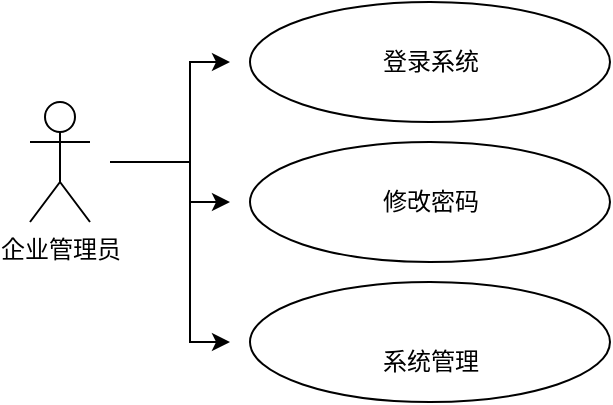 <mxfile version="15.7.3" type="github" pages="2">
  <diagram id="hZPbQjz2teNgzwlmYUkK" name="ent_manager_00">
    <mxGraphModel dx="711" dy="381" grid="1" gridSize="10" guides="1" tooltips="1" connect="1" arrows="1" fold="1" page="1" pageScale="1" pageWidth="1920" pageHeight="1200" math="0" shadow="0">
      <root>
        <mxCell id="0" />
        <mxCell id="1" parent="0" />
        <mxCell id="6OKLoz5QRYWBKXCcHKRh-17" value="" style="rounded=0;orthogonalLoop=1;jettySize=auto;html=1;edgeStyle=orthogonalEdgeStyle;elbow=vertical;" parent="1" edge="1">
          <mxGeometry relative="1" as="geometry">
            <mxPoint x="480" y="190" as="sourcePoint" />
            <mxPoint x="540" y="280" as="targetPoint" />
            <Array as="points">
              <mxPoint x="520" y="190" />
              <mxPoint x="520" y="280" />
            </Array>
          </mxGeometry>
        </mxCell>
        <mxCell id="6OKLoz5QRYWBKXCcHKRh-18" value="" style="edgeStyle=orthogonalEdgeStyle;rounded=0;orthogonalLoop=1;jettySize=auto;html=1;" parent="1" edge="1">
          <mxGeometry relative="1" as="geometry">
            <mxPoint x="480" y="190" as="sourcePoint" />
            <mxPoint x="540" y="140" as="targetPoint" />
            <Array as="points">
              <mxPoint x="520" y="190" />
              <mxPoint x="520" y="140" />
            </Array>
          </mxGeometry>
        </mxCell>
        <mxCell id="epeRU77rmkTxnslmgX97-5" value="" style="edgeStyle=orthogonalEdgeStyle;rounded=0;orthogonalLoop=1;jettySize=auto;html=1;" parent="1" edge="1">
          <mxGeometry relative="1" as="geometry">
            <mxPoint x="480" y="190" as="sourcePoint" />
            <mxPoint x="540" y="210" as="targetPoint" />
            <Array as="points">
              <mxPoint x="520" y="190" />
              <mxPoint x="520" y="210" />
            </Array>
          </mxGeometry>
        </mxCell>
        <mxCell id="6OKLoz5QRYWBKXCcHKRh-1" value="企业管理员" style="shape=umlActor;verticalLabelPosition=bottom;verticalAlign=top;html=1;" parent="1" vertex="1">
          <mxGeometry x="440" y="160" width="30" height="60" as="geometry" />
        </mxCell>
        <mxCell id="6OKLoz5QRYWBKXCcHKRh-10" value="" style="ellipse;whiteSpace=wrap;html=1;verticalAlign=top;" parent="1" vertex="1">
          <mxGeometry x="550" y="110" width="180" height="60" as="geometry" />
        </mxCell>
        <mxCell id="6OKLoz5QRYWBKXCcHKRh-11" value="登录系统" style="text;html=1;align=center;verticalAlign=middle;resizable=0;points=[];autosize=1;strokeColor=none;fillColor=none;" parent="1" vertex="1">
          <mxGeometry x="610" y="130" width="60" height="20" as="geometry" />
        </mxCell>
        <mxCell id="6OKLoz5QRYWBKXCcHKRh-12" value="" style="ellipse;whiteSpace=wrap;html=1;verticalAlign=top;" parent="1" vertex="1">
          <mxGeometry x="550" y="250" width="180" height="60" as="geometry" />
        </mxCell>
        <mxCell id="6OKLoz5QRYWBKXCcHKRh-13" value="系统管理" style="text;html=1;align=center;verticalAlign=middle;resizable=0;points=[];autosize=1;strokeColor=none;fillColor=none;" parent="1" vertex="1">
          <mxGeometry x="610" y="280" width="60" height="20" as="geometry" />
        </mxCell>
        <mxCell id="epeRU77rmkTxnslmgX97-1" value="" style="ellipse;whiteSpace=wrap;html=1;verticalAlign=top;" parent="1" vertex="1">
          <mxGeometry x="550" y="180" width="180" height="60" as="geometry" />
        </mxCell>
        <mxCell id="epeRU77rmkTxnslmgX97-2" value="修改密码" style="text;html=1;align=center;verticalAlign=middle;resizable=0;points=[];autosize=1;strokeColor=none;fillColor=none;" parent="1" vertex="1">
          <mxGeometry x="610" y="200" width="60" height="20" as="geometry" />
        </mxCell>
      </root>
    </mxGraphModel>
  </diagram>
  <diagram id="LtYkvaE_vi5jjCfZ22qR" name="ent_manager_10">
    <mxGraphModel dx="711" dy="381" grid="1" gridSize="10" guides="1" tooltips="1" connect="1" arrows="1" fold="1" page="1" pageScale="1" pageWidth="1920" pageHeight="1200" math="0" shadow="0">
      <root>
        <mxCell id="qFUhUoFra0QCx2b-uVbG-0" />
        <mxCell id="qFUhUoFra0QCx2b-uVbG-1" parent="qFUhUoFra0QCx2b-uVbG-0" />
        <mxCell id="j0zdqZ4gvTMgkpvPAREg-2" value="" style="edgeStyle=orthogonalEdgeStyle;rounded=0;orthogonalLoop=1;jettySize=auto;html=1;" parent="qFUhUoFra0QCx2b-uVbG-1" source="j0zdqZ4gvTMgkpvPAREg-3" edge="1">
          <mxGeometry relative="1" as="geometry">
            <mxPoint x="540" y="190" as="targetPoint" />
          </mxGeometry>
        </mxCell>
        <mxCell id="j0zdqZ4gvTMgkpvPAREg-3" value="企业管理员" style="shape=umlActor;verticalLabelPosition=bottom;verticalAlign=top;html=1;" parent="qFUhUoFra0QCx2b-uVbG-1" vertex="1">
          <mxGeometry x="440" y="160" width="30" height="60" as="geometry" />
        </mxCell>
        <mxCell id="j0zdqZ4gvTMgkpvPAREg-6" value="" style="rounded=0;orthogonalLoop=1;jettySize=auto;html=1;entryX=0.519;entryY=1.042;entryDx=0;entryDy=0;entryPerimeter=0;" parent="qFUhUoFra0QCx2b-uVbG-1" source="j0zdqZ4gvTMgkpvPAREg-8" target="j0zdqZ4gvTMgkpvPAREg-12" edge="1">
          <mxGeometry relative="1" as="geometry" />
        </mxCell>
        <mxCell id="j0zdqZ4gvTMgkpvPAREg-7" value="" style="rounded=0;orthogonalLoop=1;jettySize=auto;html=1;entryX=0.5;entryY=1;entryDx=0;entryDy=0;" parent="qFUhUoFra0QCx2b-uVbG-1" source="j0zdqZ4gvTMgkpvPAREg-8" target="j0zdqZ4gvTMgkpvPAREg-14" edge="1">
          <mxGeometry relative="1" as="geometry">
            <mxPoint x="800" y="110" as="targetPoint" />
          </mxGeometry>
        </mxCell>
        <mxCell id="kScn1_yhGbefPO-GcbY0-1" value="" style="rounded=0;orthogonalLoop=1;jettySize=auto;html=1;" parent="qFUhUoFra0QCx2b-uVbG-1" source="j0zdqZ4gvTMgkpvPAREg-8" target="kScn1_yhGbefPO-GcbY0-0" edge="1">
          <mxGeometry relative="1" as="geometry" />
        </mxCell>
        <mxCell id="kScn1_yhGbefPO-GcbY0-4" value="" style="edgeStyle=none;rounded=0;orthogonalLoop=1;jettySize=auto;html=1;" parent="qFUhUoFra0QCx2b-uVbG-1" source="j0zdqZ4gvTMgkpvPAREg-8" target="kScn1_yhGbefPO-GcbY0-3" edge="1">
          <mxGeometry relative="1" as="geometry" />
        </mxCell>
        <mxCell id="kScn1_yhGbefPO-GcbY0-7" value="" style="edgeStyle=none;rounded=0;orthogonalLoop=1;jettySize=auto;html=1;" parent="qFUhUoFra0QCx2b-uVbG-1" source="j0zdqZ4gvTMgkpvPAREg-8" target="kScn1_yhGbefPO-GcbY0-6" edge="1">
          <mxGeometry relative="1" as="geometry" />
        </mxCell>
        <mxCell id="kScn1_yhGbefPO-GcbY0-10" value="" style="edgeStyle=none;rounded=0;orthogonalLoop=1;jettySize=auto;html=1;" parent="qFUhUoFra0QCx2b-uVbG-1" source="j0zdqZ4gvTMgkpvPAREg-8" target="kScn1_yhGbefPO-GcbY0-9" edge="1">
          <mxGeometry relative="1" as="geometry" />
        </mxCell>
        <mxCell id="j0zdqZ4gvTMgkpvPAREg-8" value="" style="ellipse;whiteSpace=wrap;html=1;verticalAlign=top;" parent="qFUhUoFra0QCx2b-uVbG-1" vertex="1">
          <mxGeometry x="550" y="160" width="180" height="60" as="geometry" />
        </mxCell>
        <mxCell id="j0zdqZ4gvTMgkpvPAREg-9" value="系统管理" style="text;html=1;align=center;verticalAlign=middle;resizable=0;points=[];autosize=1;strokeColor=none;fillColor=none;" parent="qFUhUoFra0QCx2b-uVbG-1" vertex="1">
          <mxGeometry x="610" y="180" width="60" height="20" as="geometry" />
        </mxCell>
        <mxCell id="j0zdqZ4gvTMgkpvPAREg-12" value="" style="ellipse;whiteSpace=wrap;html=1;verticalAlign=top;" parent="qFUhUoFra0QCx2b-uVbG-1" vertex="1">
          <mxGeometry x="440" y="20" width="180" height="60" as="geometry" />
        </mxCell>
        <mxCell id="j0zdqZ4gvTMgkpvPAREg-13" value="系统设置" style="text;html=1;align=center;verticalAlign=middle;resizable=0;points=[];autosize=1;strokeColor=none;fillColor=none;" parent="qFUhUoFra0QCx2b-uVbG-1" vertex="1">
          <mxGeometry x="500" y="40" width="60" height="20" as="geometry" />
        </mxCell>
        <mxCell id="j0zdqZ4gvTMgkpvPAREg-14" value="" style="ellipse;whiteSpace=wrap;html=1;verticalAlign=top;" parent="qFUhUoFra0QCx2b-uVbG-1" vertex="1">
          <mxGeometry x="660" y="20" width="180" height="60" as="geometry" />
        </mxCell>
        <mxCell id="j0zdqZ4gvTMgkpvPAREg-15" value="部门管理" style="text;html=1;align=center;verticalAlign=middle;resizable=0;points=[];autosize=1;strokeColor=none;fillColor=none;" parent="qFUhUoFra0QCx2b-uVbG-1" vertex="1">
          <mxGeometry x="720" y="40" width="60" height="20" as="geometry" />
        </mxCell>
        <mxCell id="kScn1_yhGbefPO-GcbY0-0" value="" style="ellipse;whiteSpace=wrap;html=1;verticalAlign=top;" parent="qFUhUoFra0QCx2b-uVbG-1" vertex="1">
          <mxGeometry x="440" y="280" width="180" height="60" as="geometry" />
        </mxCell>
        <mxCell id="kScn1_yhGbefPO-GcbY0-2" value="角色管理" style="text;html=1;align=center;verticalAlign=middle;resizable=0;points=[];autosize=1;strokeColor=none;fillColor=none;" parent="qFUhUoFra0QCx2b-uVbG-1" vertex="1">
          <mxGeometry x="500" y="300" width="60" height="20" as="geometry" />
        </mxCell>
        <mxCell id="kScn1_yhGbefPO-GcbY0-3" value="" style="ellipse;whiteSpace=wrap;html=1;verticalAlign=top;" parent="qFUhUoFra0QCx2b-uVbG-1" vertex="1">
          <mxGeometry x="660" y="280" width="180" height="60" as="geometry" />
        </mxCell>
        <mxCell id="kScn1_yhGbefPO-GcbY0-5" value="资源管理" style="text;html=1;align=center;verticalAlign=middle;resizable=0;points=[];autosize=1;strokeColor=none;fillColor=none;" parent="qFUhUoFra0QCx2b-uVbG-1" vertex="1">
          <mxGeometry x="720" y="300" width="60" height="20" as="geometry" />
        </mxCell>
        <mxCell id="kScn1_yhGbefPO-GcbY0-6" value="" style="ellipse;whiteSpace=wrap;html=1;verticalAlign=top;" parent="qFUhUoFra0QCx2b-uVbG-1" vertex="1">
          <mxGeometry x="800" y="80" width="180" height="60" as="geometry" />
        </mxCell>
        <mxCell id="kScn1_yhGbefPO-GcbY0-8" value="员工管理" style="text;html=1;align=center;verticalAlign=middle;resizable=0;points=[];autosize=1;strokeColor=none;fillColor=none;" parent="qFUhUoFra0QCx2b-uVbG-1" vertex="1">
          <mxGeometry x="860" y="100" width="60" height="20" as="geometry" />
        </mxCell>
        <mxCell id="kScn1_yhGbefPO-GcbY0-9" value="" style="ellipse;whiteSpace=wrap;html=1;verticalAlign=top;" parent="qFUhUoFra0QCx2b-uVbG-1" vertex="1">
          <mxGeometry x="800" y="220" width="180" height="60" as="geometry" />
        </mxCell>
        <mxCell id="kScn1_yhGbefPO-GcbY0-11" value="职位管理" style="text;html=1;align=center;verticalAlign=middle;resizable=0;points=[];autosize=1;strokeColor=none;fillColor=none;" parent="qFUhUoFra0QCx2b-uVbG-1" vertex="1">
          <mxGeometry x="860" y="240" width="60" height="20" as="geometry" />
        </mxCell>
      </root>
    </mxGraphModel>
  </diagram>
</mxfile>
